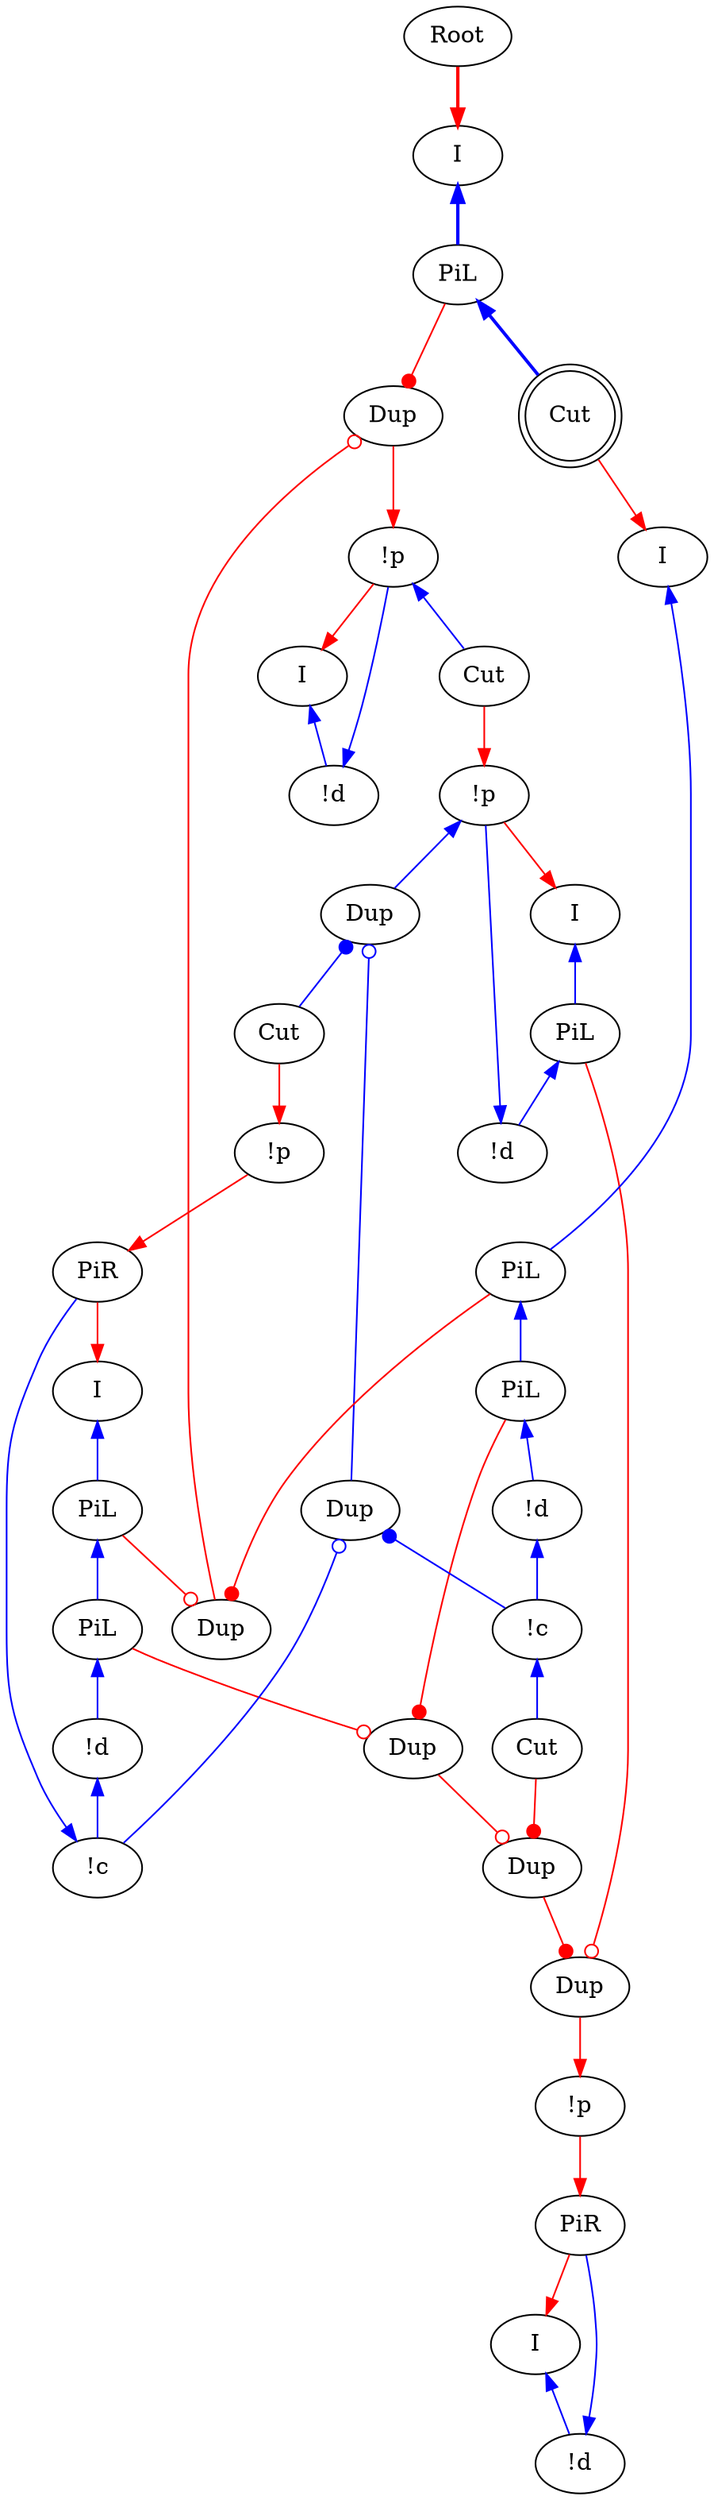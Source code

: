 digraph {
"Root0" [label="Root"]
"!p0" [label="!p"]
"I0" [label="I"]
"!d0" [label="!d"]
"!p1" [label="!p"]
"I1" [label="I"]
"!d1" [label="!d"]
"PiR0" [label="PiR"]
"!p2" [label="!p"]
"Cut0" [label="Cut"]
"!d2" [label="!d"]
"PiL0" [label="PiL"]
"I2" [label="I"]
"Dup0_0" [label="Dup"]
"PiL1" [label="PiL"]
"I3" [label="I"]
"Dup1_0" [label="Dup"]
"Dup1_1" [label="Dup"]
"Dup1_2" [label="Dup"]
"!p3" [label="!p"]
"Cut1" [label="Cut"]
"PiR1" [label="PiR"]
"Cut2" [label="Cut"]
"Cut3" [label="Cut",shape=doublecircle]
"!c0" [label="!c"]
"!c1" [label="!c"]
"!d3" [label="!d"]
"!d4" [label="!d"]
"PiL2" [label="PiL"]
"PiL3" [label="PiL"]
"PiL4" [label="PiL"]
"PiL5" [label="PiL"]
"I4" [label="I"]
"I5" [label="I"]
"Dup2_0" [label="Dup"]
"Dup2_1" [label="Dup"]
"Dup2_2" [label="Dup"]
"!p2" -> "I2"[color=red,tooltip="e11"]
"!d2" -> "!p2"[color=blue,tooltip="e13",dir=back]
"!p2" -> "Dup1_0"[color=blue,tooltip="e15",dir=back]
"PiL0" -> "!d2"[color=blue,tooltip="e17",dir=back]
"I2" -> "PiL0"[color=blue,tooltip="e19",dir=back]
"Dup1_1" -> "Dup0_0"[color=red,tooltip="e20",arrowhead=dot]
"PiL0" -> "Dup0_0"[color=red,tooltip="e21",arrowhead=odot]
"Dup1_0" -> "Cut1"[color=blue,tooltip="e23",arrowtail=dot,dir=back]
"Dup1_0" -> "Dup2_0"[color=blue,tooltip="e25",arrowtail=odot,dir=back]
"PiL1" -> "Cut3"[color=blue,tooltip="e28",penwidth=2,dir=back]
"Cut2" -> "Dup1_1"[color=red,tooltip="e30",arrowhead=dot]
"Dup2_1" -> "Dup1_1"[color=red,tooltip="e31",arrowhead=odot]
"I3" -> "PiL1"[color=blue,tooltip="e32",penwidth=2,dir=back]
"PiL1" -> "Dup1_2"[color=red,tooltip="e34",arrowhead=dot]
"Dup2_2" -> "Dup1_2"[color=red,tooltip="e35",arrowhead=odot]
"Cut1" -> "!p3"[color=red,tooltip="e37"]
"!p3" -> "PiR1"[color=red,tooltip="e39"]
"!c0" -> "Cut2"[color=blue,tooltip="e40",dir=back]
"!c1" -> "PiR1"[color=blue,tooltip="e41",dir=back]
"Cut3" -> "I4"[color=red,tooltip="e42"]
"PiR1" -> "I5"[color=red,tooltip="e43"]
"!d3" -> "!c0"[color=blue,tooltip="e44",dir=back]
"Dup2_0" -> "!c0"[color=blue,tooltip="e45",arrowtail=dot,dir=back]
"!d4" -> "!c1"[color=blue,tooltip="e46",dir=back]
"Dup2_0" -> "!c1"[color=blue,tooltip="e47",arrowtail=odot,dir=back]
"PiL2" -> "!d3"[color=blue,tooltip="e48",dir=back]
"PiL3" -> "!d4"[color=blue,tooltip="e49",dir=back]
"PiL4" -> "PiL2"[color=blue,tooltip="e50",dir=back]
"PiL5" -> "PiL3"[color=blue,tooltip="e51",dir=back]
"PiL2" -> "Dup2_1"[color=red,tooltip="e52",arrowhead=dot]
"PiL3" -> "Dup2_1"[color=red,tooltip="e53",arrowhead=odot]
"I4" -> "PiL4"[color=blue,tooltip="e54",dir=back]
"I5" -> "PiL5"[color=blue,tooltip="e55",dir=back]
"PiL4" -> "Dup2_2"[color=red,tooltip="e56",arrowhead=dot]
"PiL5" -> "Dup2_2"[color=red,tooltip="e57",arrowhead=odot]
"Cut0" -> "!p2"[color=red,tooltip="e9"]
"!p1" -> "PiR0"[color=red,tooltip="hl2i"]
"Dup0_0" -> "!p1"[color=red,tooltip="hl2p"]
"!d1" -> "PiR0"[color=blue,tooltip="i",dir=back]
"I1" -> "!d1"[color=blue,tooltip="il",dir=back]
"PiR0" -> "I1"[color=red,tooltip="ir"]
"Root0" -> "I3"[color=red,tooltip="rettop",penwidth=2]
"!p0" -> "Cut0"[color=blue,tooltip="y2",dir=back]
"!d0" -> "!p0"[color=blue,tooltip="yj",dir=back]
"I0" -> "!d0"[color=blue,tooltip="yl2",dir=back]
"!p0" -> "I0"[color=red,tooltip="yli"]
"Dup1_2" -> "!p0"[color=red,tooltip="ylp"]
}
